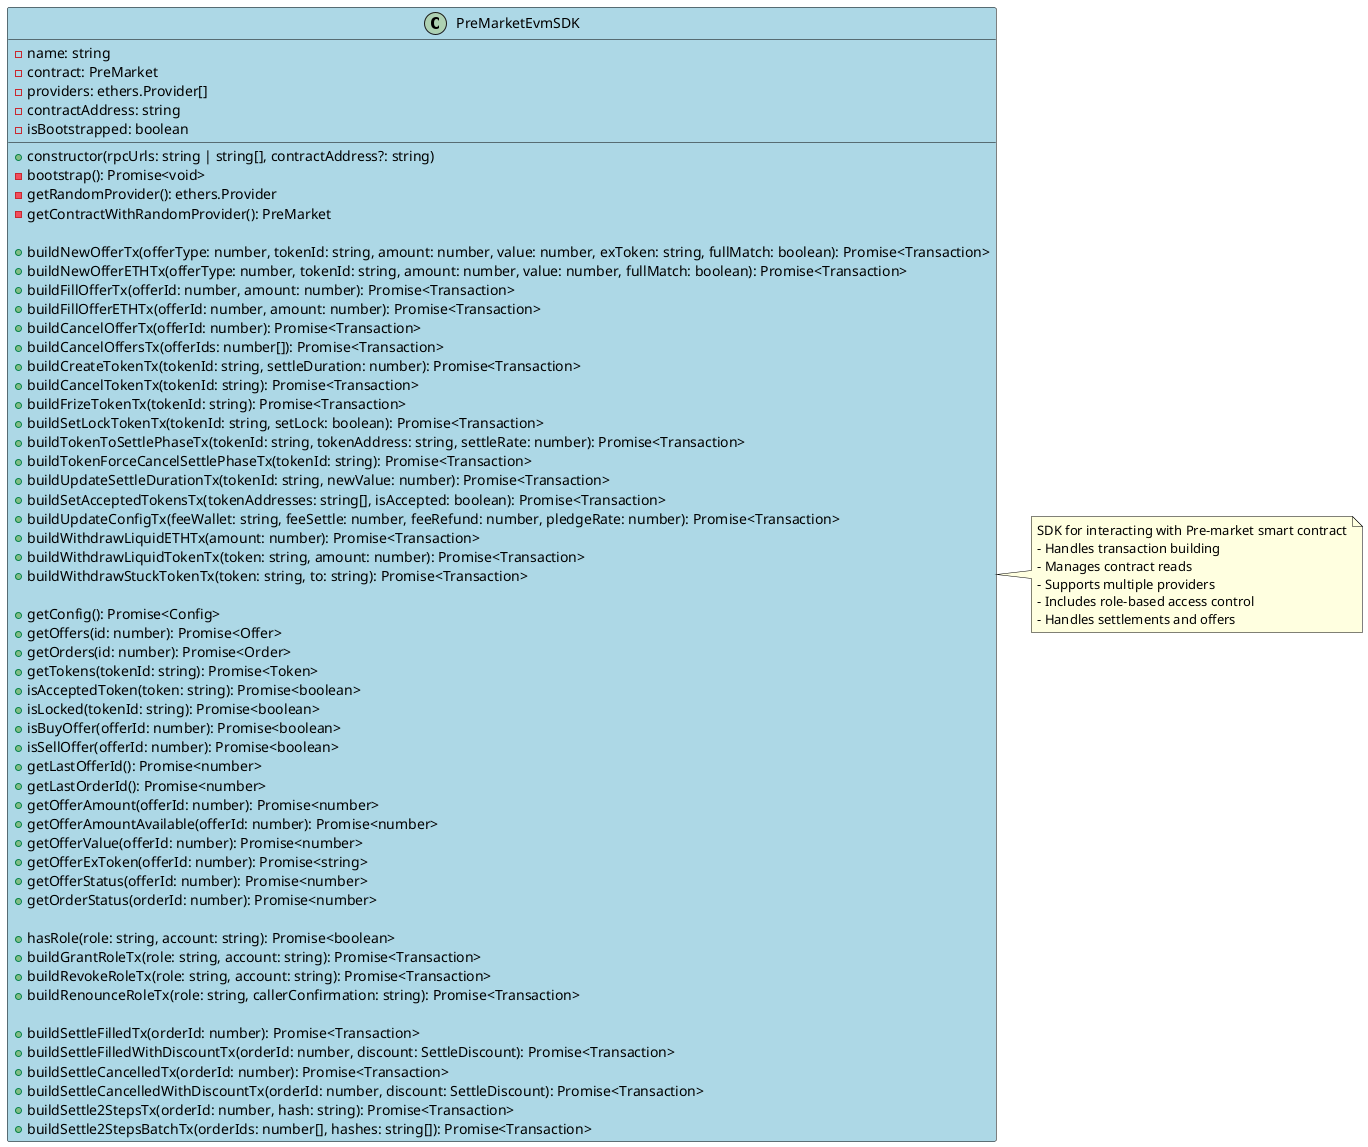 @startuml W-Pre-market EVM SDK Class Diagram

' Style
skinparam class {
    BackgroundColor LightBlue
    BorderColor Black
    ArrowColor Black
}

skinparam note {
    BackgroundColor LightYellow
    BorderColor Black
}

class PreMarketEvmSDK {
    - name: string
    - contract: PreMarket
    - providers: ethers.Provider[]
    - contractAddress: string
    - isBootstrapped: boolean

    ' Constructor and initialization
    + constructor(rpcUrls: string | string[], contractAddress?: string)
    - bootstrap(): Promise<void>
    - getRandomProvider(): ethers.Provider
    - getContractWithRandomProvider(): PreMarket

    ' Transaction builders
    + buildNewOfferTx(offerType: number, tokenId: string, amount: number, value: number, exToken: string, fullMatch: boolean): Promise<Transaction>
    + buildNewOfferETHTx(offerType: number, tokenId: string, amount: number, value: number, fullMatch: boolean): Promise<Transaction>
    + buildFillOfferTx(offerId: number, amount: number): Promise<Transaction>
    + buildFillOfferETHTx(offerId: number, amount: number): Promise<Transaction>
    + buildCancelOfferTx(offerId: number): Promise<Transaction>
    + buildCancelOffersTx(offerIds: number[]): Promise<Transaction>
    + buildCreateTokenTx(tokenId: string, settleDuration: number): Promise<Transaction>
    + buildCancelTokenTx(tokenId: string): Promise<Transaction>
    + buildFrizeTokenTx(tokenId: string): Promise<Transaction>
    + buildSetLockTokenTx(tokenId: string, setLock: boolean): Promise<Transaction>
    + buildTokenToSettlePhaseTx(tokenId: string, tokenAddress: string, settleRate: number): Promise<Transaction>
    + buildTokenForceCancelSettlePhaseTx(tokenId: string): Promise<Transaction>
    + buildUpdateSettleDurationTx(tokenId: string, newValue: number): Promise<Transaction>
    + buildSetAcceptedTokensTx(tokenAddresses: string[], isAccepted: boolean): Promise<Transaction>
    + buildUpdateConfigTx(feeWallet: string, feeSettle: number, feeRefund: number, pledgeRate: number): Promise<Transaction>
    + buildWithdrawLiquidETHTx(amount: number): Promise<Transaction>
    + buildWithdrawLiquidTokenTx(token: string, amount: number): Promise<Transaction>
    + buildWithdrawStuckTokenTx(token: string, to: string): Promise<Transaction>

    ' Read methods
    + getConfig(): Promise<Config>
    + getOffers(id: number): Promise<Offer>
    + getOrders(id: number): Promise<Order>
    + getTokens(tokenId: string): Promise<Token>
    + isAcceptedToken(token: string): Promise<boolean>
    + isLocked(tokenId: string): Promise<boolean>
    + isBuyOffer(offerId: number): Promise<boolean>
    + isSellOffer(offerId: number): Promise<boolean>
    + getLastOfferId(): Promise<number>
    + getLastOrderId(): Promise<number>
    + getOfferAmount(offerId: number): Promise<number>
    + getOfferAmountAvailable(offerId: number): Promise<number>
    + getOfferValue(offerId: number): Promise<number>
    + getOfferExToken(offerId: number): Promise<string>
    + getOfferStatus(offerId: number): Promise<number>
    + getOrderStatus(orderId: number): Promise<number>

    ' Role management
    + hasRole(role: string, account: string): Promise<boolean>
    + buildGrantRoleTx(role: string, account: string): Promise<Transaction>
    + buildRevokeRoleTx(role: string, account: string): Promise<Transaction>
    + buildRenounceRoleTx(role: string, callerConfirmation: string): Promise<Transaction>

    ' Settlement methods
    + buildSettleFilledTx(orderId: number): Promise<Transaction>
    + buildSettleFilledWithDiscountTx(orderId: number, discount: SettleDiscount): Promise<Transaction>
    + buildSettleCancelledTx(orderId: number): Promise<Transaction>
    + buildSettleCancelledWithDiscountTx(orderId: number, discount: SettleDiscount): Promise<Transaction>
    + buildSettle2StepsTx(orderId: number, hash: string): Promise<Transaction>
    + buildSettle2StepsBatchTx(orderIds: number[], hashes: string[]): Promise<Transaction>
}

note right of PreMarketEvmSDK
  SDK for interacting with Pre-market smart contract
  - Handles transaction building
  - Manages contract reads
  - Supports multiple providers
  - Includes role-based access control
  - Handles settlements and offers
end note

@enduml 